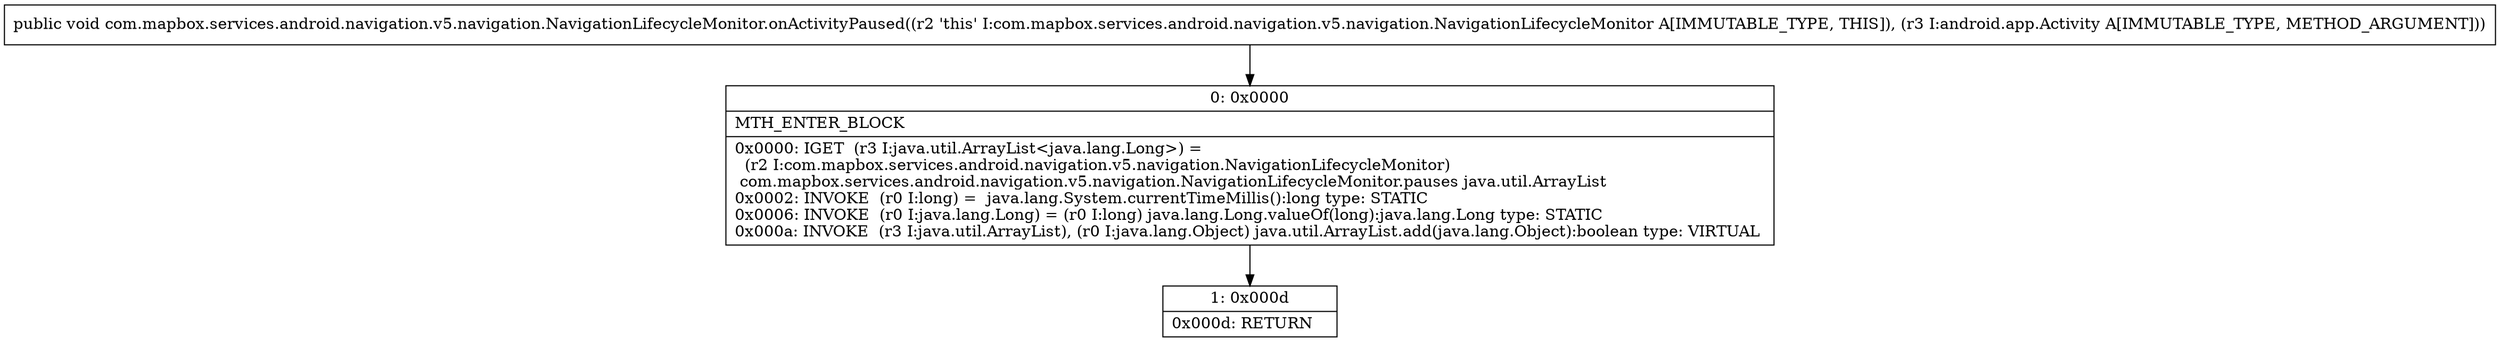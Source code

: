 digraph "CFG forcom.mapbox.services.android.navigation.v5.navigation.NavigationLifecycleMonitor.onActivityPaused(Landroid\/app\/Activity;)V" {
Node_0 [shape=record,label="{0\:\ 0x0000|MTH_ENTER_BLOCK\l|0x0000: IGET  (r3 I:java.util.ArrayList\<java.lang.Long\>) = \l  (r2 I:com.mapbox.services.android.navigation.v5.navigation.NavigationLifecycleMonitor)\l com.mapbox.services.android.navigation.v5.navigation.NavigationLifecycleMonitor.pauses java.util.ArrayList \l0x0002: INVOKE  (r0 I:long) =  java.lang.System.currentTimeMillis():long type: STATIC \l0x0006: INVOKE  (r0 I:java.lang.Long) = (r0 I:long) java.lang.Long.valueOf(long):java.lang.Long type: STATIC \l0x000a: INVOKE  (r3 I:java.util.ArrayList), (r0 I:java.lang.Object) java.util.ArrayList.add(java.lang.Object):boolean type: VIRTUAL \l}"];
Node_1 [shape=record,label="{1\:\ 0x000d|0x000d: RETURN   \l}"];
MethodNode[shape=record,label="{public void com.mapbox.services.android.navigation.v5.navigation.NavigationLifecycleMonitor.onActivityPaused((r2 'this' I:com.mapbox.services.android.navigation.v5.navigation.NavigationLifecycleMonitor A[IMMUTABLE_TYPE, THIS]), (r3 I:android.app.Activity A[IMMUTABLE_TYPE, METHOD_ARGUMENT])) }"];
MethodNode -> Node_0;
Node_0 -> Node_1;
}

